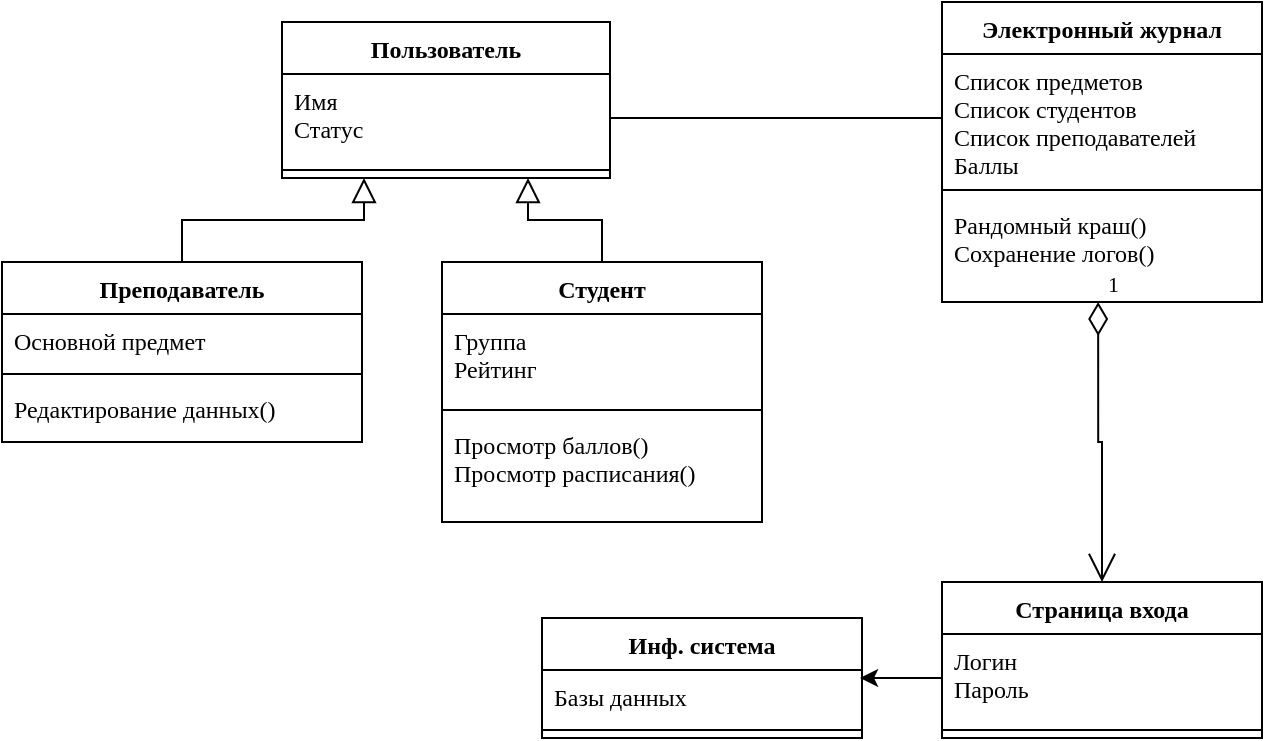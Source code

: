 <mxfile version="20.4.0" type="device"><diagram id="C5RBs43oDa-KdzZeNtuy" name="Page-1"><mxGraphModel dx="1224" dy="556" grid="1" gridSize="10" guides="1" tooltips="1" connect="1" arrows="1" fold="1" page="1" pageScale="1" pageWidth="827" pageHeight="1169" math="0" shadow="0"><root><mxCell id="WIyWlLk6GJQsqaUBKTNV-0"/><mxCell id="WIyWlLk6GJQsqaUBKTNV-1" parent="WIyWlLk6GJQsqaUBKTNV-0"/><mxCell id="x62Bhslttxza-qPN8Dd_-0" value="Пользователь" style="swimlane;fontStyle=1;align=center;verticalAlign=top;childLayout=stackLayout;horizontal=1;startSize=26;horizontalStack=0;resizeParent=1;resizeParentMax=0;resizeLast=0;collapsible=1;marginBottom=0;fontFamily=Verdana;" vertex="1" parent="WIyWlLk6GJQsqaUBKTNV-1"><mxGeometry x="170" y="50" width="164" height="78" as="geometry"/></mxCell><mxCell id="x62Bhslttxza-qPN8Dd_-1" value="Имя&#10;Статус" style="text;strokeColor=none;fillColor=none;align=left;verticalAlign=top;spacingLeft=4;spacingRight=4;overflow=hidden;rotatable=0;points=[[0,0.5],[1,0.5]];portConstraint=eastwest;fontFamily=Verdana;" vertex="1" parent="x62Bhslttxza-qPN8Dd_-0"><mxGeometry y="26" width="164" height="44" as="geometry"/></mxCell><mxCell id="x62Bhslttxza-qPN8Dd_-2" value="" style="line;strokeWidth=1;fillColor=none;align=left;verticalAlign=middle;spacingTop=-1;spacingLeft=3;spacingRight=3;rotatable=0;labelPosition=right;points=[];portConstraint=eastwest;strokeColor=inherit;fontFamily=Verdana;" vertex="1" parent="x62Bhslttxza-qPN8Dd_-0"><mxGeometry y="70" width="164" height="8" as="geometry"/></mxCell><mxCell id="x62Bhslttxza-qPN8Dd_-4" value="Студент" style="swimlane;fontStyle=1;align=center;verticalAlign=top;childLayout=stackLayout;horizontal=1;startSize=26;horizontalStack=0;resizeParent=1;resizeParentMax=0;resizeLast=0;collapsible=1;marginBottom=0;fontFamily=Verdana;" vertex="1" parent="WIyWlLk6GJQsqaUBKTNV-1"><mxGeometry x="250" y="170" width="160" height="130" as="geometry"/></mxCell><mxCell id="x62Bhslttxza-qPN8Dd_-5" value="Группа&#10;Рейтинг" style="text;strokeColor=none;fillColor=none;align=left;verticalAlign=top;spacingLeft=4;spacingRight=4;overflow=hidden;rotatable=0;points=[[0,0.5],[1,0.5]];portConstraint=eastwest;fontFamily=Verdana;" vertex="1" parent="x62Bhslttxza-qPN8Dd_-4"><mxGeometry y="26" width="160" height="44" as="geometry"/></mxCell><mxCell id="x62Bhslttxza-qPN8Dd_-6" value="" style="line;strokeWidth=1;fillColor=none;align=left;verticalAlign=middle;spacingTop=-1;spacingLeft=3;spacingRight=3;rotatable=0;labelPosition=right;points=[];portConstraint=eastwest;strokeColor=inherit;fontFamily=Verdana;" vertex="1" parent="x62Bhslttxza-qPN8Dd_-4"><mxGeometry y="70" width="160" height="8" as="geometry"/></mxCell><mxCell id="x62Bhslttxza-qPN8Dd_-7" value="Просмотр баллов()&#10;Просмотр расписания()&#10;" style="text;strokeColor=none;fillColor=none;align=left;verticalAlign=top;spacingLeft=4;spacingRight=4;overflow=hidden;rotatable=0;points=[[0,0.5],[1,0.5]];portConstraint=eastwest;fontFamily=Verdana;" vertex="1" parent="x62Bhslttxza-qPN8Dd_-4"><mxGeometry y="78" width="160" height="52" as="geometry"/></mxCell><mxCell id="x62Bhslttxza-qPN8Dd_-8" value="Преподаватель" style="swimlane;fontStyle=1;align=center;verticalAlign=top;childLayout=stackLayout;horizontal=1;startSize=26;horizontalStack=0;resizeParent=1;resizeParentMax=0;resizeLast=0;collapsible=1;marginBottom=0;fontFamily=Verdana;" vertex="1" parent="WIyWlLk6GJQsqaUBKTNV-1"><mxGeometry x="30" y="170" width="180" height="90" as="geometry"/></mxCell><mxCell id="x62Bhslttxza-qPN8Dd_-9" value="Основной предмет" style="text;strokeColor=none;fillColor=none;align=left;verticalAlign=top;spacingLeft=4;spacingRight=4;overflow=hidden;rotatable=0;points=[[0,0.5],[1,0.5]];portConstraint=eastwest;fontFamily=Verdana;" vertex="1" parent="x62Bhslttxza-qPN8Dd_-8"><mxGeometry y="26" width="180" height="26" as="geometry"/></mxCell><mxCell id="x62Bhslttxza-qPN8Dd_-10" value="" style="line;strokeWidth=1;fillColor=none;align=left;verticalAlign=middle;spacingTop=-1;spacingLeft=3;spacingRight=3;rotatable=0;labelPosition=right;points=[];portConstraint=eastwest;strokeColor=inherit;fontFamily=Verdana;" vertex="1" parent="x62Bhslttxza-qPN8Dd_-8"><mxGeometry y="52" width="180" height="8" as="geometry"/></mxCell><mxCell id="x62Bhslttxza-qPN8Dd_-11" value="Редактирование данных()" style="text;strokeColor=none;fillColor=none;align=left;verticalAlign=top;spacingLeft=4;spacingRight=4;overflow=hidden;rotatable=0;points=[[0,0.5],[1,0.5]];portConstraint=eastwest;fontFamily=Verdana;" vertex="1" parent="x62Bhslttxza-qPN8Dd_-8"><mxGeometry y="60" width="180" height="30" as="geometry"/></mxCell><mxCell id="x62Bhslttxza-qPN8Dd_-12" value="Электронный журнал" style="swimlane;fontStyle=1;align=center;verticalAlign=top;childLayout=stackLayout;horizontal=1;startSize=26;horizontalStack=0;resizeParent=1;resizeParentMax=0;resizeLast=0;collapsible=1;marginBottom=0;fontFamily=Verdana;" vertex="1" parent="WIyWlLk6GJQsqaUBKTNV-1"><mxGeometry x="500" y="40" width="160" height="150" as="geometry"/></mxCell><mxCell id="x62Bhslttxza-qPN8Dd_-13" value="Список предметов&#10;Список студентов&#10;Список преподавателей&#10;Баллы&#10;" style="text;strokeColor=none;fillColor=none;align=left;verticalAlign=top;spacingLeft=4;spacingRight=4;overflow=hidden;rotatable=0;points=[[0,0.5],[1,0.5]];portConstraint=eastwest;fontFamily=Verdana;" vertex="1" parent="x62Bhslttxza-qPN8Dd_-12"><mxGeometry y="26" width="160" height="64" as="geometry"/></mxCell><mxCell id="x62Bhslttxza-qPN8Dd_-14" value="" style="line;strokeWidth=1;fillColor=none;align=left;verticalAlign=middle;spacingTop=-1;spacingLeft=3;spacingRight=3;rotatable=0;labelPosition=right;points=[];portConstraint=eastwest;strokeColor=inherit;fontFamily=Verdana;" vertex="1" parent="x62Bhslttxza-qPN8Dd_-12"><mxGeometry y="90" width="160" height="8" as="geometry"/></mxCell><mxCell id="x62Bhslttxza-qPN8Dd_-15" value="Рандомный краш()&#10;Сохранение логов()" style="text;strokeColor=none;fillColor=none;align=left;verticalAlign=top;spacingLeft=4;spacingRight=4;overflow=hidden;rotatable=0;points=[[0,0.5],[1,0.5]];portConstraint=eastwest;fontFamily=Verdana;" vertex="1" parent="x62Bhslttxza-qPN8Dd_-12"><mxGeometry y="98" width="160" height="52" as="geometry"/></mxCell><mxCell id="x62Bhslttxza-qPN8Dd_-16" value="Страница входа" style="swimlane;fontStyle=1;align=center;verticalAlign=top;childLayout=stackLayout;horizontal=1;startSize=26;horizontalStack=0;resizeParent=1;resizeParentMax=0;resizeLast=0;collapsible=1;marginBottom=0;fontFamily=Verdana;" vertex="1" parent="WIyWlLk6GJQsqaUBKTNV-1"><mxGeometry x="500" y="330" width="160" height="78" as="geometry"/></mxCell><mxCell id="x62Bhslttxza-qPN8Dd_-17" value="Логин&#10;Пароль" style="text;strokeColor=none;fillColor=none;align=left;verticalAlign=top;spacingLeft=4;spacingRight=4;overflow=hidden;rotatable=0;points=[[0,0.5],[1,0.5]];portConstraint=eastwest;fontFamily=Verdana;" vertex="1" parent="x62Bhslttxza-qPN8Dd_-16"><mxGeometry y="26" width="160" height="44" as="geometry"/></mxCell><mxCell id="x62Bhslttxza-qPN8Dd_-18" value="" style="line;strokeWidth=1;fillColor=none;align=left;verticalAlign=middle;spacingTop=-1;spacingLeft=3;spacingRight=3;rotatable=0;labelPosition=right;points=[];portConstraint=eastwest;strokeColor=inherit;fontFamily=Verdana;" vertex="1" parent="x62Bhslttxza-qPN8Dd_-16"><mxGeometry y="70" width="160" height="8" as="geometry"/></mxCell><mxCell id="x62Bhslttxza-qPN8Dd_-20" value="" style="endArrow=block;endSize=10;endFill=0;shadow=0;strokeWidth=1;rounded=0;edgeStyle=elbowEdgeStyle;elbow=vertical;exitX=0.5;exitY=0;exitDx=0;exitDy=0;entryX=0.25;entryY=1;entryDx=0;entryDy=0;" edge="1" parent="WIyWlLk6GJQsqaUBKTNV-1" source="x62Bhslttxza-qPN8Dd_-8" target="x62Bhslttxza-qPN8Dd_-0"><mxGeometry width="160" relative="1" as="geometry"><mxPoint x="530" y="130" as="sourcePoint"/><mxPoint x="320" y="50" as="targetPoint"/></mxGeometry></mxCell><mxCell id="x62Bhslttxza-qPN8Dd_-21" value="" style="endArrow=block;endSize=10;endFill=0;shadow=0;strokeWidth=1;rounded=0;edgeStyle=elbowEdgeStyle;elbow=vertical;exitX=0.5;exitY=0;exitDx=0;exitDy=0;entryX=0.75;entryY=1;entryDx=0;entryDy=0;" edge="1" parent="WIyWlLk6GJQsqaUBKTNV-1" source="x62Bhslttxza-qPN8Dd_-4" target="x62Bhslttxza-qPN8Dd_-0"><mxGeometry width="160" relative="1" as="geometry"><mxPoint x="540" y="140" as="sourcePoint"/><mxPoint x="330" y="60" as="targetPoint"/></mxGeometry></mxCell><mxCell id="x62Bhslttxza-qPN8Dd_-23" value="" style="endArrow=none;html=1;rounded=0;fontFamily=Verdana;entryX=0;entryY=0.5;entryDx=0;entryDy=0;exitX=1;exitY=0.5;exitDx=0;exitDy=0;" edge="1" parent="WIyWlLk6GJQsqaUBKTNV-1" source="x62Bhslttxza-qPN8Dd_-1" target="x62Bhslttxza-qPN8Dd_-13"><mxGeometry width="50" height="50" relative="1" as="geometry"><mxPoint x="390" y="220" as="sourcePoint"/><mxPoint x="440" y="170" as="targetPoint"/></mxGeometry></mxCell><mxCell id="x62Bhslttxza-qPN8Dd_-24" value="1" style="endArrow=open;html=1;endSize=12;startArrow=diamondThin;startSize=14;startFill=0;edgeStyle=orthogonalEdgeStyle;align=left;verticalAlign=bottom;rounded=0;fontFamily=Verdana;entryX=0.5;entryY=0;entryDx=0;entryDy=0;exitX=0.488;exitY=1;exitDx=0;exitDy=0;exitPerimeter=0;" edge="1" parent="WIyWlLk6GJQsqaUBKTNV-1" source="x62Bhslttxza-qPN8Dd_-15" target="x62Bhslttxza-qPN8Dd_-16"><mxGeometry x="-1" y="3" relative="1" as="geometry"><mxPoint x="580" y="180" as="sourcePoint"/><mxPoint x="490" y="200" as="targetPoint"/></mxGeometry></mxCell><mxCell id="x62Bhslttxza-qPN8Dd_-25" value="Инф. система" style="swimlane;fontStyle=1;align=center;verticalAlign=top;childLayout=stackLayout;horizontal=1;startSize=26;horizontalStack=0;resizeParent=1;resizeParentMax=0;resizeLast=0;collapsible=1;marginBottom=0;fontFamily=Verdana;" vertex="1" parent="WIyWlLk6GJQsqaUBKTNV-1"><mxGeometry x="300" y="348" width="160" height="60" as="geometry"/></mxCell><mxCell id="x62Bhslttxza-qPN8Dd_-26" value="Базы данных" style="text;strokeColor=none;fillColor=none;align=left;verticalAlign=top;spacingLeft=4;spacingRight=4;overflow=hidden;rotatable=0;points=[[0,0.5],[1,0.5]];portConstraint=eastwest;fontFamily=Verdana;" vertex="1" parent="x62Bhslttxza-qPN8Dd_-25"><mxGeometry y="26" width="160" height="26" as="geometry"/></mxCell><mxCell id="x62Bhslttxza-qPN8Dd_-27" value="" style="line;strokeWidth=1;fillColor=none;align=left;verticalAlign=middle;spacingTop=-1;spacingLeft=3;spacingRight=3;rotatable=0;labelPosition=right;points=[];portConstraint=eastwest;strokeColor=inherit;fontFamily=Verdana;" vertex="1" parent="x62Bhslttxza-qPN8Dd_-25"><mxGeometry y="52" width="160" height="8" as="geometry"/></mxCell><mxCell id="x62Bhslttxza-qPN8Dd_-29" value="" style="endArrow=classic;html=1;rounded=0;fontFamily=Verdana;entryX=0.994;entryY=0.154;entryDx=0;entryDy=0;entryPerimeter=0;exitX=0;exitY=0.5;exitDx=0;exitDy=0;" edge="1" parent="WIyWlLk6GJQsqaUBKTNV-1" source="x62Bhslttxza-qPN8Dd_-17" target="x62Bhslttxza-qPN8Dd_-26"><mxGeometry width="50" height="50" relative="1" as="geometry"><mxPoint x="380" y="290" as="sourcePoint"/><mxPoint x="430" y="240" as="targetPoint"/></mxGeometry></mxCell></root></mxGraphModel></diagram></mxfile>